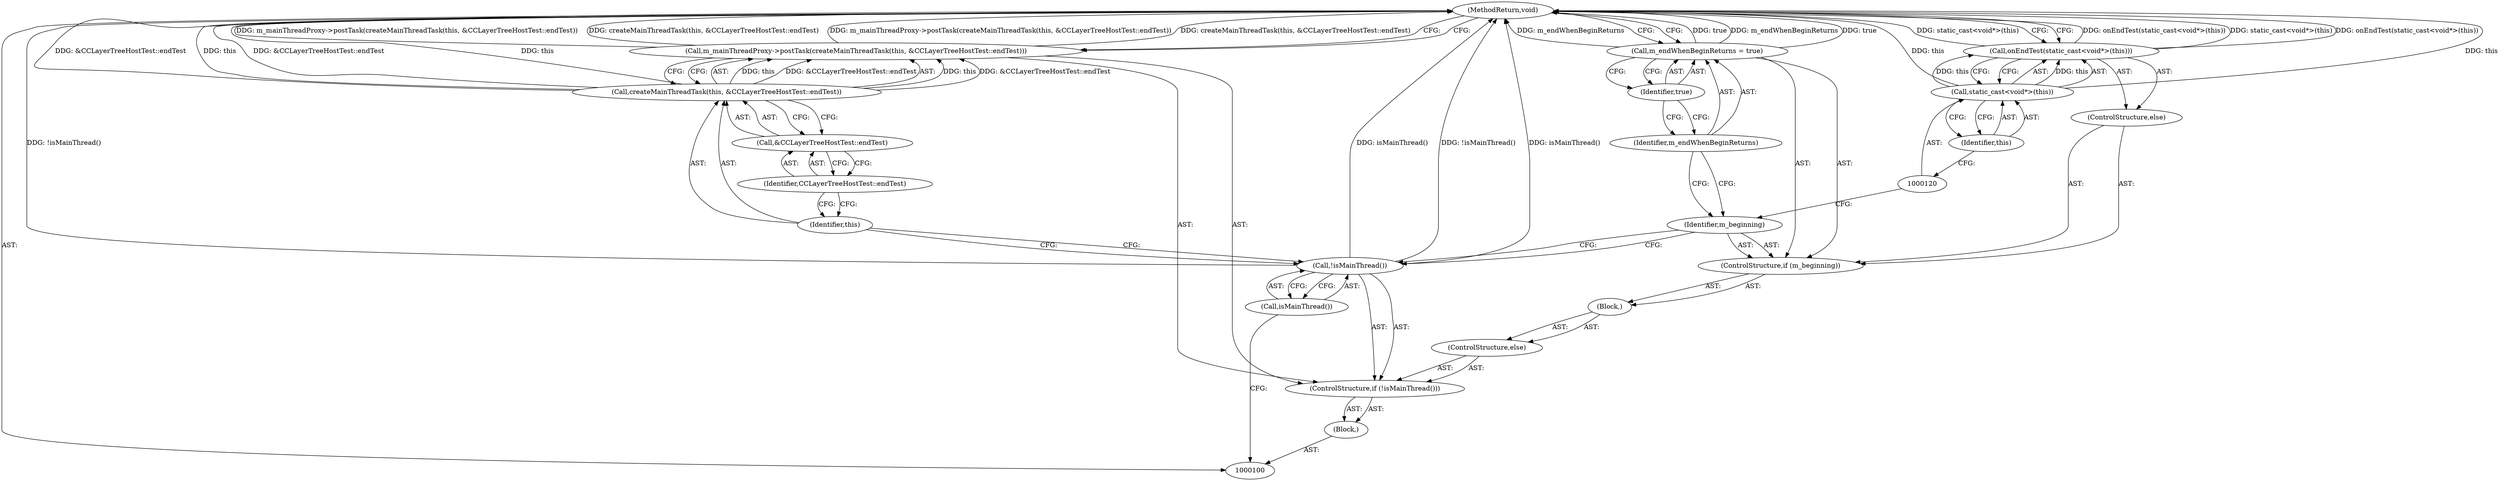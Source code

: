 digraph "0_Chrome_88c4913f11967abfd08a8b22b4423710322ac49b_6" {
"1000122" [label="(MethodReturn,void)"];
"1000101" [label="(Block,)"];
"1000104" [label="(Call,isMainThread())"];
"1000102" [label="(ControlStructure,if (!isMainThread()))"];
"1000103" [label="(Call,!isMainThread())"];
"1000106" [label="(Call,createMainThreadTask(this, &CCLayerTreeHostTest::endTest))"];
"1000107" [label="(Identifier,this)"];
"1000108" [label="(Call,&CCLayerTreeHostTest::endTest)"];
"1000109" [label="(Identifier,CCLayerTreeHostTest::endTest)"];
"1000105" [label="(Call,m_mainThreadProxy->postTask(createMainThreadTask(this, &CCLayerTreeHostTest::endTest)))"];
"1000111" [label="(Block,)"];
"1000110" [label="(ControlStructure,else)"];
"1000113" [label="(Identifier,m_beginning)"];
"1000112" [label="(ControlStructure,if (m_beginning))"];
"1000114" [label="(Call,m_endWhenBeginReturns = true)"];
"1000115" [label="(Identifier,m_endWhenBeginReturns)"];
"1000116" [label="(Identifier,true)"];
"1000117" [label="(ControlStructure,else)"];
"1000118" [label="(Call,onEndTest(static_cast<void*>(this)))"];
"1000119" [label="(Call,static_cast<void*>(this))"];
"1000121" [label="(Identifier,this)"];
"1000122" -> "1000100"  [label="AST: "];
"1000122" -> "1000105"  [label="CFG: "];
"1000122" -> "1000114"  [label="CFG: "];
"1000122" -> "1000118"  [label="CFG: "];
"1000106" -> "1000122"  [label="DDG: &CCLayerTreeHostTest::endTest"];
"1000106" -> "1000122"  [label="DDG: this"];
"1000103" -> "1000122"  [label="DDG: isMainThread()"];
"1000103" -> "1000122"  [label="DDG: !isMainThread()"];
"1000105" -> "1000122"  [label="DDG: m_mainThreadProxy->postTask(createMainThreadTask(this, &CCLayerTreeHostTest::endTest))"];
"1000105" -> "1000122"  [label="DDG: createMainThreadTask(this, &CCLayerTreeHostTest::endTest)"];
"1000118" -> "1000122"  [label="DDG: onEndTest(static_cast<void*>(this))"];
"1000118" -> "1000122"  [label="DDG: static_cast<void*>(this)"];
"1000114" -> "1000122"  [label="DDG: true"];
"1000114" -> "1000122"  [label="DDG: m_endWhenBeginReturns"];
"1000119" -> "1000122"  [label="DDG: this"];
"1000101" -> "1000100"  [label="AST: "];
"1000102" -> "1000101"  [label="AST: "];
"1000104" -> "1000103"  [label="AST: "];
"1000104" -> "1000100"  [label="CFG: "];
"1000103" -> "1000104"  [label="CFG: "];
"1000102" -> "1000101"  [label="AST: "];
"1000103" -> "1000102"  [label="AST: "];
"1000105" -> "1000102"  [label="AST: "];
"1000110" -> "1000102"  [label="AST: "];
"1000103" -> "1000102"  [label="AST: "];
"1000103" -> "1000104"  [label="CFG: "];
"1000104" -> "1000103"  [label="AST: "];
"1000107" -> "1000103"  [label="CFG: "];
"1000113" -> "1000103"  [label="CFG: "];
"1000103" -> "1000122"  [label="DDG: isMainThread()"];
"1000103" -> "1000122"  [label="DDG: !isMainThread()"];
"1000106" -> "1000105"  [label="AST: "];
"1000106" -> "1000108"  [label="CFG: "];
"1000107" -> "1000106"  [label="AST: "];
"1000108" -> "1000106"  [label="AST: "];
"1000105" -> "1000106"  [label="CFG: "];
"1000106" -> "1000122"  [label="DDG: &CCLayerTreeHostTest::endTest"];
"1000106" -> "1000122"  [label="DDG: this"];
"1000106" -> "1000105"  [label="DDG: this"];
"1000106" -> "1000105"  [label="DDG: &CCLayerTreeHostTest::endTest"];
"1000107" -> "1000106"  [label="AST: "];
"1000107" -> "1000103"  [label="CFG: "];
"1000109" -> "1000107"  [label="CFG: "];
"1000108" -> "1000106"  [label="AST: "];
"1000108" -> "1000109"  [label="CFG: "];
"1000109" -> "1000108"  [label="AST: "];
"1000106" -> "1000108"  [label="CFG: "];
"1000109" -> "1000108"  [label="AST: "];
"1000109" -> "1000107"  [label="CFG: "];
"1000108" -> "1000109"  [label="CFG: "];
"1000105" -> "1000102"  [label="AST: "];
"1000105" -> "1000106"  [label="CFG: "];
"1000106" -> "1000105"  [label="AST: "];
"1000122" -> "1000105"  [label="CFG: "];
"1000105" -> "1000122"  [label="DDG: m_mainThreadProxy->postTask(createMainThreadTask(this, &CCLayerTreeHostTest::endTest))"];
"1000105" -> "1000122"  [label="DDG: createMainThreadTask(this, &CCLayerTreeHostTest::endTest)"];
"1000106" -> "1000105"  [label="DDG: this"];
"1000106" -> "1000105"  [label="DDG: &CCLayerTreeHostTest::endTest"];
"1000111" -> "1000110"  [label="AST: "];
"1000112" -> "1000111"  [label="AST: "];
"1000110" -> "1000102"  [label="AST: "];
"1000111" -> "1000110"  [label="AST: "];
"1000113" -> "1000112"  [label="AST: "];
"1000113" -> "1000103"  [label="CFG: "];
"1000115" -> "1000113"  [label="CFG: "];
"1000120" -> "1000113"  [label="CFG: "];
"1000112" -> "1000111"  [label="AST: "];
"1000113" -> "1000112"  [label="AST: "];
"1000114" -> "1000112"  [label="AST: "];
"1000117" -> "1000112"  [label="AST: "];
"1000114" -> "1000112"  [label="AST: "];
"1000114" -> "1000116"  [label="CFG: "];
"1000115" -> "1000114"  [label="AST: "];
"1000116" -> "1000114"  [label="AST: "];
"1000122" -> "1000114"  [label="CFG: "];
"1000114" -> "1000122"  [label="DDG: true"];
"1000114" -> "1000122"  [label="DDG: m_endWhenBeginReturns"];
"1000115" -> "1000114"  [label="AST: "];
"1000115" -> "1000113"  [label="CFG: "];
"1000116" -> "1000115"  [label="CFG: "];
"1000116" -> "1000114"  [label="AST: "];
"1000116" -> "1000115"  [label="CFG: "];
"1000114" -> "1000116"  [label="CFG: "];
"1000117" -> "1000112"  [label="AST: "];
"1000118" -> "1000117"  [label="AST: "];
"1000118" -> "1000117"  [label="AST: "];
"1000118" -> "1000119"  [label="CFG: "];
"1000119" -> "1000118"  [label="AST: "];
"1000122" -> "1000118"  [label="CFG: "];
"1000118" -> "1000122"  [label="DDG: onEndTest(static_cast<void*>(this))"];
"1000118" -> "1000122"  [label="DDG: static_cast<void*>(this)"];
"1000119" -> "1000118"  [label="DDG: this"];
"1000119" -> "1000118"  [label="AST: "];
"1000119" -> "1000121"  [label="CFG: "];
"1000120" -> "1000119"  [label="AST: "];
"1000121" -> "1000119"  [label="AST: "];
"1000118" -> "1000119"  [label="CFG: "];
"1000119" -> "1000122"  [label="DDG: this"];
"1000119" -> "1000118"  [label="DDG: this"];
"1000121" -> "1000119"  [label="AST: "];
"1000121" -> "1000120"  [label="CFG: "];
"1000119" -> "1000121"  [label="CFG: "];
}

